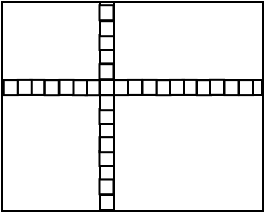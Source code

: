 <?xml version="1.0" encoding="UTF-8"?>
<dia:diagram xmlns:dia="http://www.lysator.liu.se/~alla/dia/">
  <dia:layer name="Background" visible="true" active="true">
    <dia:object type="Standard - Box" version="0" id="O0">
      <dia:attribute name="obj_pos">
        <dia:point val="2.9,1.9"/>
      </dia:attribute>
      <dia:attribute name="obj_bb">
        <dia:rectangle val="2.85,1.85;16,12.4"/>
      </dia:attribute>
      <dia:attribute name="elem_corner">
        <dia:point val="2.9,1.9"/>
      </dia:attribute>
      <dia:attribute name="elem_width">
        <dia:real val="13.05"/>
      </dia:attribute>
      <dia:attribute name="elem_height">
        <dia:real val="10.45"/>
      </dia:attribute>
      <dia:attribute name="show_background">
        <dia:boolean val="true"/>
      </dia:attribute>
    </dia:object>
    <dia:object type="Standard - Box" version="0" id="O1">
      <dia:attribute name="obj_pos">
        <dia:point val="7.8,1.9"/>
      </dia:attribute>
      <dia:attribute name="obj_bb">
        <dia:rectangle val="7.75,1.85;8.55,12.4"/>
      </dia:attribute>
      <dia:attribute name="elem_corner">
        <dia:point val="7.8,1.9"/>
      </dia:attribute>
      <dia:attribute name="elem_width">
        <dia:real val="0.7"/>
      </dia:attribute>
      <dia:attribute name="elem_height">
        <dia:real val="10.45"/>
      </dia:attribute>
      <dia:attribute name="show_background">
        <dia:boolean val="true"/>
      </dia:attribute>
    </dia:object>
    <dia:object type="Standard - Box" version="0" id="O2">
      <dia:attribute name="obj_pos">
        <dia:point val="2.9,5.8"/>
      </dia:attribute>
      <dia:attribute name="obj_bb">
        <dia:rectangle val="2.85,5.75;15.95,6.6"/>
      </dia:attribute>
      <dia:attribute name="elem_corner">
        <dia:point val="2.9,5.8"/>
      </dia:attribute>
      <dia:attribute name="elem_width">
        <dia:real val="13"/>
      </dia:attribute>
      <dia:attribute name="elem_height">
        <dia:real val="0.75"/>
      </dia:attribute>
      <dia:attribute name="show_background">
        <dia:boolean val="true"/>
      </dia:attribute>
    </dia:object>
    <dia:object type="Standard - Box" version="0" id="O3">
      <dia:attribute name="obj_pos">
        <dia:point val="7.8,5.8"/>
      </dia:attribute>
      <dia:attribute name="obj_bb">
        <dia:rectangle val="7.75,5.75;8.55,6.6"/>
      </dia:attribute>
      <dia:attribute name="elem_corner">
        <dia:point val="7.8,5.8"/>
      </dia:attribute>
      <dia:attribute name="elem_width">
        <dia:real val="0.7"/>
      </dia:attribute>
      <dia:attribute name="elem_height">
        <dia:real val="0.75"/>
      </dia:attribute>
      <dia:attribute name="show_background">
        <dia:boolean val="true"/>
      </dia:attribute>
    </dia:object>
    <dia:object type="Standard - Box" version="0" id="O4">
      <dia:attribute name="obj_pos">
        <dia:point val="7.775,5.01"/>
      </dia:attribute>
      <dia:attribute name="obj_bb">
        <dia:rectangle val="7.725,4.96;8.525,5.81"/>
      </dia:attribute>
      <dia:attribute name="elem_corner">
        <dia:point val="7.775,5.01"/>
      </dia:attribute>
      <dia:attribute name="elem_width">
        <dia:real val="0.7"/>
      </dia:attribute>
      <dia:attribute name="elem_height">
        <dia:real val="0.75"/>
      </dia:attribute>
      <dia:attribute name="show_background">
        <dia:boolean val="true"/>
      </dia:attribute>
    </dia:object>
    <dia:object type="Standard - Box" version="0" id="O5">
      <dia:attribute name="obj_pos">
        <dia:point val="7.8,4.22"/>
      </dia:attribute>
      <dia:attribute name="obj_bb">
        <dia:rectangle val="7.75,4.17;8.55,5.02"/>
      </dia:attribute>
      <dia:attribute name="elem_corner">
        <dia:point val="7.8,4.22"/>
      </dia:attribute>
      <dia:attribute name="elem_width">
        <dia:real val="0.7"/>
      </dia:attribute>
      <dia:attribute name="elem_height">
        <dia:real val="0.75"/>
      </dia:attribute>
      <dia:attribute name="show_background">
        <dia:boolean val="true"/>
      </dia:attribute>
    </dia:object>
    <dia:object type="Standard - Box" version="0" id="O6">
      <dia:attribute name="obj_pos">
        <dia:point val="7.775,3.55"/>
      </dia:attribute>
      <dia:attribute name="obj_bb">
        <dia:rectangle val="7.725,3.5;8.55,4.35"/>
      </dia:attribute>
      <dia:attribute name="elem_corner">
        <dia:point val="7.775,3.55"/>
      </dia:attribute>
      <dia:attribute name="elem_width">
        <dia:real val="0.725"/>
      </dia:attribute>
      <dia:attribute name="elem_height">
        <dia:real val="0.75"/>
      </dia:attribute>
      <dia:attribute name="show_background">
        <dia:boolean val="true"/>
      </dia:attribute>
    </dia:object>
    <dia:object type="Standard - Box" version="0" id="O7">
      <dia:attribute name="obj_pos">
        <dia:point val="7.8,2.86"/>
      </dia:attribute>
      <dia:attribute name="obj_bb">
        <dia:rectangle val="7.75,2.81;8.55,3.66"/>
      </dia:attribute>
      <dia:attribute name="elem_corner">
        <dia:point val="7.8,2.86"/>
      </dia:attribute>
      <dia:attribute name="elem_width">
        <dia:real val="0.7"/>
      </dia:attribute>
      <dia:attribute name="elem_height">
        <dia:real val="0.75"/>
      </dia:attribute>
      <dia:attribute name="show_background">
        <dia:boolean val="true"/>
      </dia:attribute>
    </dia:object>
    <dia:object type="Standard - Box" version="0" id="O8">
      <dia:attribute name="obj_pos">
        <dia:point val="7.8,9.45"/>
      </dia:attribute>
      <dia:attribute name="obj_bb">
        <dia:rectangle val="7.75,9.4;8.55,10.25"/>
      </dia:attribute>
      <dia:attribute name="elem_corner">
        <dia:point val="7.8,9.45"/>
      </dia:attribute>
      <dia:attribute name="elem_width">
        <dia:real val="0.7"/>
      </dia:attribute>
      <dia:attribute name="elem_height">
        <dia:real val="0.75"/>
      </dia:attribute>
      <dia:attribute name="show_background">
        <dia:boolean val="true"/>
      </dia:attribute>
    </dia:object>
    <dia:object type="Standard - Box" version="0" id="O9">
      <dia:attribute name="obj_pos">
        <dia:point val="7.775,8.66"/>
      </dia:attribute>
      <dia:attribute name="obj_bb">
        <dia:rectangle val="7.725,8.61;8.525,9.46"/>
      </dia:attribute>
      <dia:attribute name="elem_corner">
        <dia:point val="7.775,8.66"/>
      </dia:attribute>
      <dia:attribute name="elem_width">
        <dia:real val="0.7"/>
      </dia:attribute>
      <dia:attribute name="elem_height">
        <dia:real val="0.75"/>
      </dia:attribute>
      <dia:attribute name="show_background">
        <dia:boolean val="true"/>
      </dia:attribute>
    </dia:object>
    <dia:object type="Standard - Box" version="0" id="O10">
      <dia:attribute name="obj_pos">
        <dia:point val="7.8,7.92"/>
      </dia:attribute>
      <dia:attribute name="obj_bb">
        <dia:rectangle val="7.75,7.87;8.55,8.72"/>
      </dia:attribute>
      <dia:attribute name="elem_corner">
        <dia:point val="7.8,7.92"/>
      </dia:attribute>
      <dia:attribute name="elem_width">
        <dia:real val="0.7"/>
      </dia:attribute>
      <dia:attribute name="elem_height">
        <dia:real val="0.75"/>
      </dia:attribute>
      <dia:attribute name="show_background">
        <dia:boolean val="true"/>
      </dia:attribute>
    </dia:object>
    <dia:object type="Standard - Box" version="0" id="O11">
      <dia:attribute name="obj_pos">
        <dia:point val="7.775,7.25"/>
      </dia:attribute>
      <dia:attribute name="obj_bb">
        <dia:rectangle val="7.725,7.2;8.55,8.05"/>
      </dia:attribute>
      <dia:attribute name="elem_corner">
        <dia:point val="7.775,7.25"/>
      </dia:attribute>
      <dia:attribute name="elem_width">
        <dia:real val="0.725"/>
      </dia:attribute>
      <dia:attribute name="elem_height">
        <dia:real val="0.75"/>
      </dia:attribute>
      <dia:attribute name="show_background">
        <dia:boolean val="true"/>
      </dia:attribute>
    </dia:object>
    <dia:object type="Standard - Box" version="0" id="O12">
      <dia:attribute name="obj_pos">
        <dia:point val="7.8,6.56"/>
      </dia:attribute>
      <dia:attribute name="obj_bb">
        <dia:rectangle val="7.75,6.51;8.55,7.36"/>
      </dia:attribute>
      <dia:attribute name="elem_corner">
        <dia:point val="7.8,6.56"/>
      </dia:attribute>
      <dia:attribute name="elem_width">
        <dia:real val="0.7"/>
      </dia:attribute>
      <dia:attribute name="elem_height">
        <dia:real val="0.75"/>
      </dia:attribute>
      <dia:attribute name="show_background">
        <dia:boolean val="true"/>
      </dia:attribute>
    </dia:object>
    <dia:object type="Standard - Box" version="0" id="O13">
      <dia:attribute name="obj_pos">
        <dia:point val="7.775,2.06"/>
      </dia:attribute>
      <dia:attribute name="obj_bb">
        <dia:rectangle val="7.725,2.01;8.525,2.86"/>
      </dia:attribute>
      <dia:attribute name="elem_corner">
        <dia:point val="7.775,2.06"/>
      </dia:attribute>
      <dia:attribute name="elem_width">
        <dia:real val="0.7"/>
      </dia:attribute>
      <dia:attribute name="elem_height">
        <dia:real val="0.75"/>
      </dia:attribute>
      <dia:attribute name="show_background">
        <dia:boolean val="true"/>
      </dia:attribute>
    </dia:object>
    <dia:object type="Standard - Box" version="0" id="O14">
      <dia:attribute name="obj_pos">
        <dia:point val="7.8,11.55"/>
      </dia:attribute>
      <dia:attribute name="obj_bb">
        <dia:rectangle val="7.75,11.5;8.55,12.35"/>
      </dia:attribute>
      <dia:attribute name="elem_corner">
        <dia:point val="7.8,11.55"/>
      </dia:attribute>
      <dia:attribute name="elem_width">
        <dia:real val="0.7"/>
      </dia:attribute>
      <dia:attribute name="elem_height">
        <dia:real val="0.75"/>
      </dia:attribute>
      <dia:attribute name="show_background">
        <dia:boolean val="true"/>
      </dia:attribute>
    </dia:object>
    <dia:object type="Standard - Box" version="0" id="O15">
      <dia:attribute name="obj_pos">
        <dia:point val="7.775,10.76"/>
      </dia:attribute>
      <dia:attribute name="obj_bb">
        <dia:rectangle val="7.725,10.71;8.525,11.56"/>
      </dia:attribute>
      <dia:attribute name="elem_corner">
        <dia:point val="7.775,10.76"/>
      </dia:attribute>
      <dia:attribute name="elem_width">
        <dia:real val="0.7"/>
      </dia:attribute>
      <dia:attribute name="elem_height">
        <dia:real val="0.75"/>
      </dia:attribute>
      <dia:attribute name="show_background">
        <dia:boolean val="true"/>
      </dia:attribute>
    </dia:object>
    <dia:object type="Standard - Box" version="0" id="O16">
      <dia:attribute name="obj_pos">
        <dia:point val="7.8,10.02"/>
      </dia:attribute>
      <dia:attribute name="obj_bb">
        <dia:rectangle val="7.75,9.97;8.55,10.82"/>
      </dia:attribute>
      <dia:attribute name="elem_corner">
        <dia:point val="7.8,10.02"/>
      </dia:attribute>
      <dia:attribute name="elem_width">
        <dia:real val="0.7"/>
      </dia:attribute>
      <dia:attribute name="elem_height">
        <dia:real val="0.75"/>
      </dia:attribute>
      <dia:attribute name="show_background">
        <dia:boolean val="true"/>
      </dia:attribute>
    </dia:object>
    <dia:object type="Standard - Box" version="0" id="O17">
      <dia:attribute name="obj_pos">
        <dia:point val="7.775,9.35"/>
      </dia:attribute>
      <dia:attribute name="obj_bb">
        <dia:rectangle val="7.725,9.3;8.55,10.15"/>
      </dia:attribute>
      <dia:attribute name="elem_corner">
        <dia:point val="7.775,9.35"/>
      </dia:attribute>
      <dia:attribute name="elem_width">
        <dia:real val="0.725"/>
      </dia:attribute>
      <dia:attribute name="elem_height">
        <dia:real val="0.75"/>
      </dia:attribute>
      <dia:attribute name="show_background">
        <dia:boolean val="true"/>
      </dia:attribute>
    </dia:object>
    <dia:object type="Standard - Box" version="0" id="O18">
      <dia:attribute name="obj_pos">
        <dia:point val="7.8,8.66"/>
      </dia:attribute>
      <dia:attribute name="obj_bb">
        <dia:rectangle val="7.75,8.61;8.55,9.46"/>
      </dia:attribute>
      <dia:attribute name="elem_corner">
        <dia:point val="7.8,8.66"/>
      </dia:attribute>
      <dia:attribute name="elem_width">
        <dia:real val="0.7"/>
      </dia:attribute>
      <dia:attribute name="elem_height">
        <dia:real val="0.75"/>
      </dia:attribute>
      <dia:attribute name="show_background">
        <dia:boolean val="true"/>
      </dia:attribute>
    </dia:object>
    <dia:object type="Standard - Box" version="0" id="O19">
      <dia:attribute name="obj_pos">
        <dia:point val="7.075,5.81"/>
      </dia:attribute>
      <dia:attribute name="obj_bb">
        <dia:rectangle val="7.025,5.76;7.825,6.61"/>
      </dia:attribute>
      <dia:attribute name="elem_corner">
        <dia:point val="7.075,5.81"/>
      </dia:attribute>
      <dia:attribute name="elem_width">
        <dia:real val="0.7"/>
      </dia:attribute>
      <dia:attribute name="elem_height">
        <dia:real val="0.75"/>
      </dia:attribute>
      <dia:attribute name="show_background">
        <dia:boolean val="true"/>
      </dia:attribute>
    </dia:object>
    <dia:object type="Standard - Box" version="0" id="O20">
      <dia:attribute name="obj_pos">
        <dia:point val="6.45,5.81"/>
      </dia:attribute>
      <dia:attribute name="obj_bb">
        <dia:rectangle val="6.4,5.76;7.2,6.61"/>
      </dia:attribute>
      <dia:attribute name="elem_corner">
        <dia:point val="6.45,5.81"/>
      </dia:attribute>
      <dia:attribute name="elem_width">
        <dia:real val="0.7"/>
      </dia:attribute>
      <dia:attribute name="elem_height">
        <dia:real val="0.75"/>
      </dia:attribute>
      <dia:attribute name="show_background">
        <dia:boolean val="true"/>
      </dia:attribute>
    </dia:object>
    <dia:object type="Standard - Box" version="0" id="O21">
      <dia:attribute name="obj_pos">
        <dia:point val="5.775,5.795"/>
      </dia:attribute>
      <dia:attribute name="obj_bb">
        <dia:rectangle val="5.725,5.745;6.525,6.595"/>
      </dia:attribute>
      <dia:attribute name="elem_corner">
        <dia:point val="5.775,5.795"/>
      </dia:attribute>
      <dia:attribute name="elem_width">
        <dia:real val="0.7"/>
      </dia:attribute>
      <dia:attribute name="elem_height">
        <dia:real val="0.75"/>
      </dia:attribute>
      <dia:attribute name="show_background">
        <dia:boolean val="true"/>
      </dia:attribute>
    </dia:object>
    <dia:object type="Standard - Box" version="0" id="O22">
      <dia:attribute name="obj_pos">
        <dia:point val="10.625,5.81"/>
      </dia:attribute>
      <dia:attribute name="obj_bb">
        <dia:rectangle val="10.575,5.76;11.375,6.61"/>
      </dia:attribute>
      <dia:attribute name="elem_corner">
        <dia:point val="10.625,5.81"/>
      </dia:attribute>
      <dia:attribute name="elem_width">
        <dia:real val="0.7"/>
      </dia:attribute>
      <dia:attribute name="elem_height">
        <dia:real val="0.75"/>
      </dia:attribute>
      <dia:attribute name="show_background">
        <dia:boolean val="true"/>
      </dia:attribute>
    </dia:object>
    <dia:object type="Standard - Box" version="0" id="O23">
      <dia:attribute name="obj_pos">
        <dia:point val="9.925,5.795"/>
      </dia:attribute>
      <dia:attribute name="obj_bb">
        <dia:rectangle val="9.875,5.745;10.675,6.595"/>
      </dia:attribute>
      <dia:attribute name="elem_corner">
        <dia:point val="9.925,5.795"/>
      </dia:attribute>
      <dia:attribute name="elem_width">
        <dia:real val="0.7"/>
      </dia:attribute>
      <dia:attribute name="elem_height">
        <dia:real val="0.75"/>
      </dia:attribute>
      <dia:attribute name="show_background">
        <dia:boolean val="true"/>
      </dia:attribute>
    </dia:object>
    <dia:object type="Standard - Box" version="0" id="O24">
      <dia:attribute name="obj_pos">
        <dia:point val="9.2,5.795"/>
      </dia:attribute>
      <dia:attribute name="obj_bb">
        <dia:rectangle val="9.15,5.745;9.95,6.595"/>
      </dia:attribute>
      <dia:attribute name="elem_corner">
        <dia:point val="9.2,5.795"/>
      </dia:attribute>
      <dia:attribute name="elem_width">
        <dia:real val="0.7"/>
      </dia:attribute>
      <dia:attribute name="elem_height">
        <dia:real val="0.75"/>
      </dia:attribute>
      <dia:attribute name="show_background">
        <dia:boolean val="true"/>
      </dia:attribute>
    </dia:object>
    <dia:object type="Standard - Box" version="0" id="O25">
      <dia:attribute name="obj_pos">
        <dia:point val="8.5,5.805"/>
      </dia:attribute>
      <dia:attribute name="obj_bb">
        <dia:rectangle val="8.45,5.755;9.25,6.605"/>
      </dia:attribute>
      <dia:attribute name="elem_corner">
        <dia:point val="8.5,5.805"/>
      </dia:attribute>
      <dia:attribute name="elem_width">
        <dia:real val="0.7"/>
      </dia:attribute>
      <dia:attribute name="elem_height">
        <dia:real val="0.75"/>
      </dia:attribute>
      <dia:attribute name="show_background">
        <dia:boolean val="true"/>
      </dia:attribute>
    </dia:object>
    <dia:object type="Standard - Box" version="0" id="O26">
      <dia:attribute name="obj_pos">
        <dia:point val="12.65,5.81"/>
      </dia:attribute>
      <dia:attribute name="obj_bb">
        <dia:rectangle val="12.6,5.76;13.4,6.61"/>
      </dia:attribute>
      <dia:attribute name="elem_corner">
        <dia:point val="12.65,5.81"/>
      </dia:attribute>
      <dia:attribute name="elem_width">
        <dia:real val="0.7"/>
      </dia:attribute>
      <dia:attribute name="elem_height">
        <dia:real val="0.75"/>
      </dia:attribute>
      <dia:attribute name="show_background">
        <dia:boolean val="true"/>
      </dia:attribute>
    </dia:object>
    <dia:object type="Standard - Box" version="0" id="O27">
      <dia:attribute name="obj_pos">
        <dia:point val="11.925,5.795"/>
      </dia:attribute>
      <dia:attribute name="obj_bb">
        <dia:rectangle val="11.875,5.745;12.675,6.595"/>
      </dia:attribute>
      <dia:attribute name="elem_corner">
        <dia:point val="11.925,5.795"/>
      </dia:attribute>
      <dia:attribute name="elem_width">
        <dia:real val="0.7"/>
      </dia:attribute>
      <dia:attribute name="elem_height">
        <dia:real val="0.75"/>
      </dia:attribute>
      <dia:attribute name="show_background">
        <dia:boolean val="true"/>
      </dia:attribute>
    </dia:object>
    <dia:object type="Standard - Box" version="0" id="O28">
      <dia:attribute name="obj_pos">
        <dia:point val="11.3,5.795"/>
      </dia:attribute>
      <dia:attribute name="obj_bb">
        <dia:rectangle val="11.25,5.745;12.05,6.595"/>
      </dia:attribute>
      <dia:attribute name="elem_corner">
        <dia:point val="11.3,5.795"/>
      </dia:attribute>
      <dia:attribute name="elem_width">
        <dia:real val="0.7"/>
      </dia:attribute>
      <dia:attribute name="elem_height">
        <dia:real val="0.75"/>
      </dia:attribute>
      <dia:attribute name="show_background">
        <dia:boolean val="true"/>
      </dia:attribute>
    </dia:object>
    <dia:object type="Standard - Box" version="0" id="O29">
      <dia:attribute name="obj_pos">
        <dia:point val="14.75,5.805"/>
      </dia:attribute>
      <dia:attribute name="obj_bb">
        <dia:rectangle val="14.7,5.755;15.5,6.605"/>
      </dia:attribute>
      <dia:attribute name="elem_corner">
        <dia:point val="14.75,5.805"/>
      </dia:attribute>
      <dia:attribute name="elem_width">
        <dia:real val="0.7"/>
      </dia:attribute>
      <dia:attribute name="elem_height">
        <dia:real val="0.75"/>
      </dia:attribute>
      <dia:attribute name="show_background">
        <dia:boolean val="true"/>
      </dia:attribute>
    </dia:object>
    <dia:object type="Standard - Box" version="0" id="O30">
      <dia:attribute name="obj_pos">
        <dia:point val="14.025,5.805"/>
      </dia:attribute>
      <dia:attribute name="obj_bb">
        <dia:rectangle val="13.975,5.755;14.775,6.605"/>
      </dia:attribute>
      <dia:attribute name="elem_corner">
        <dia:point val="14.025,5.805"/>
      </dia:attribute>
      <dia:attribute name="elem_width">
        <dia:real val="0.7"/>
      </dia:attribute>
      <dia:attribute name="elem_height">
        <dia:real val="0.75"/>
      </dia:attribute>
      <dia:attribute name="show_background">
        <dia:boolean val="true"/>
      </dia:attribute>
    </dia:object>
    <dia:object type="Standard - Box" version="0" id="O31">
      <dia:attribute name="obj_pos">
        <dia:point val="13.3,5.79"/>
      </dia:attribute>
      <dia:attribute name="obj_bb">
        <dia:rectangle val="13.25,5.74;14.05,6.59"/>
      </dia:attribute>
      <dia:attribute name="elem_corner">
        <dia:point val="13.3,5.79"/>
      </dia:attribute>
      <dia:attribute name="elem_width">
        <dia:real val="0.7"/>
      </dia:attribute>
      <dia:attribute name="elem_height">
        <dia:real val="0.75"/>
      </dia:attribute>
      <dia:attribute name="show_background">
        <dia:boolean val="true"/>
      </dia:attribute>
    </dia:object>
    <dia:object type="Standard - Box" version="0" id="O32">
      <dia:attribute name="obj_pos">
        <dia:point val="5.037,5.81"/>
      </dia:attribute>
      <dia:attribute name="obj_bb">
        <dia:rectangle val="4.987,5.76;5.787,6.61"/>
      </dia:attribute>
      <dia:attribute name="elem_corner">
        <dia:point val="5.037,5.81"/>
      </dia:attribute>
      <dia:attribute name="elem_width">
        <dia:real val="0.7"/>
      </dia:attribute>
      <dia:attribute name="elem_height">
        <dia:real val="0.75"/>
      </dia:attribute>
      <dia:attribute name="show_background">
        <dia:boolean val="true"/>
      </dia:attribute>
    </dia:object>
    <dia:object type="Standard - Box" version="0" id="O33">
      <dia:attribute name="obj_pos">
        <dia:point val="4.312,5.795"/>
      </dia:attribute>
      <dia:attribute name="obj_bb">
        <dia:rectangle val="4.263,5.745;5.062,6.595"/>
      </dia:attribute>
      <dia:attribute name="elem_corner">
        <dia:point val="4.312,5.795"/>
      </dia:attribute>
      <dia:attribute name="elem_width">
        <dia:real val="0.7"/>
      </dia:attribute>
      <dia:attribute name="elem_height">
        <dia:real val="0.75"/>
      </dia:attribute>
      <dia:attribute name="show_background">
        <dia:boolean val="true"/>
      </dia:attribute>
    </dia:object>
    <dia:object type="Standard - Box" version="0" id="O34">
      <dia:attribute name="obj_pos">
        <dia:point val="3.688,5.795"/>
      </dia:attribute>
      <dia:attribute name="obj_bb">
        <dia:rectangle val="3.638,5.745;4.438,6.595"/>
      </dia:attribute>
      <dia:attribute name="elem_corner">
        <dia:point val="3.688,5.795"/>
      </dia:attribute>
      <dia:attribute name="elem_width">
        <dia:real val="0.7"/>
      </dia:attribute>
      <dia:attribute name="elem_height">
        <dia:real val="0.75"/>
      </dia:attribute>
      <dia:attribute name="show_background">
        <dia:boolean val="true"/>
      </dia:attribute>
    </dia:object>
    <dia:object type="Standard - Box" version="0" id="O35">
      <dia:attribute name="obj_pos">
        <dia:point val="2.987,5.805"/>
      </dia:attribute>
      <dia:attribute name="obj_bb">
        <dia:rectangle val="2.938,5.755;3.737,6.605"/>
      </dia:attribute>
      <dia:attribute name="elem_corner">
        <dia:point val="2.987,5.805"/>
      </dia:attribute>
      <dia:attribute name="elem_width">
        <dia:real val="0.7"/>
      </dia:attribute>
      <dia:attribute name="elem_height">
        <dia:real val="0.75"/>
      </dia:attribute>
      <dia:attribute name="show_background">
        <dia:boolean val="true"/>
      </dia:attribute>
    </dia:object>
  </dia:layer>
</dia:diagram>
